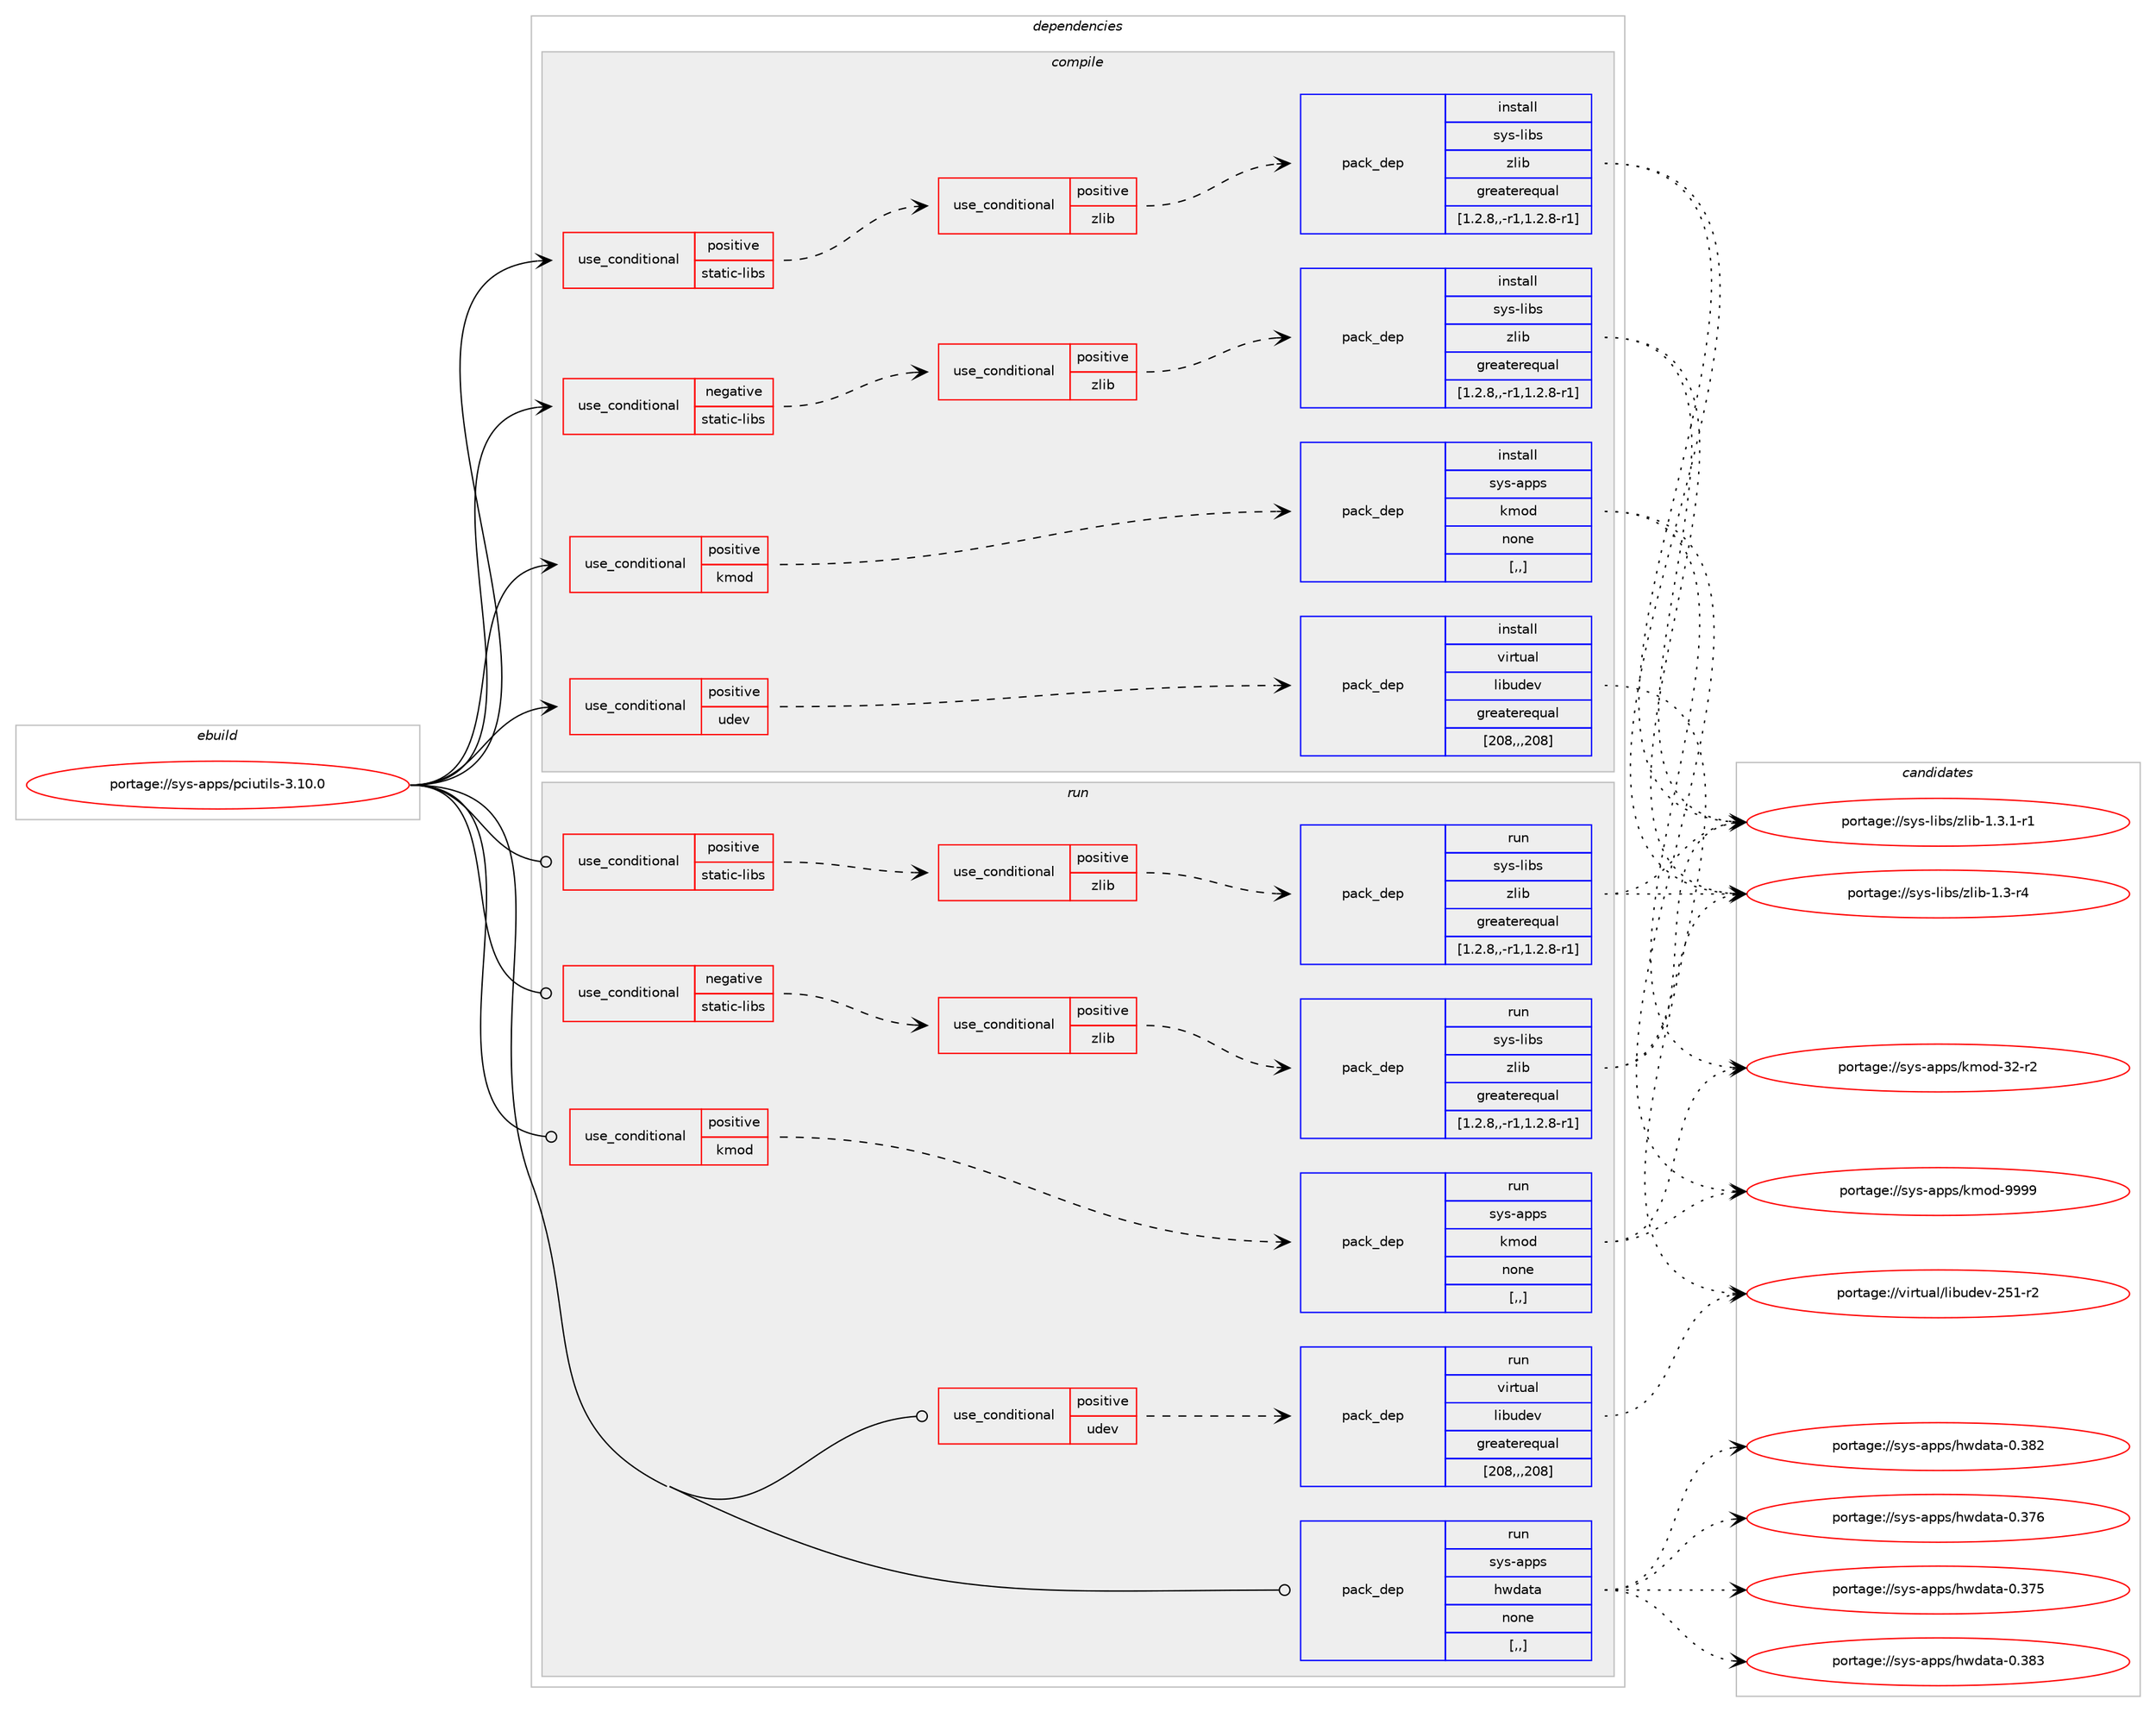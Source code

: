 digraph prolog {

# *************
# Graph options
# *************

newrank=true;
concentrate=true;
compound=true;
graph [rankdir=LR,fontname=Helvetica,fontsize=10,ranksep=1.5];#, ranksep=2.5, nodesep=0.2];
edge  [arrowhead=vee];
node  [fontname=Helvetica,fontsize=10];

# **********
# The ebuild
# **********

subgraph cluster_leftcol {
color=gray;
label=<<i>ebuild</i>>;
id [label="portage://sys-apps/pciutils-3.10.0", color=red, width=4, href="../sys-apps/pciutils-3.10.0.svg"];
}

# ****************
# The dependencies
# ****************

subgraph cluster_midcol {
color=gray;
label=<<i>dependencies</i>>;
subgraph cluster_compile {
fillcolor="#eeeeee";
style=filled;
label=<<i>compile</i>>;
subgraph cond111638 {
dependency422137 [label=<<TABLE BORDER="0" CELLBORDER="1" CELLSPACING="0" CELLPADDING="4"><TR><TD ROWSPAN="3" CELLPADDING="10">use_conditional</TD></TR><TR><TD>negative</TD></TR><TR><TD>static-libs</TD></TR></TABLE>>, shape=none, color=red];
subgraph cond111639 {
dependency422138 [label=<<TABLE BORDER="0" CELLBORDER="1" CELLSPACING="0" CELLPADDING="4"><TR><TD ROWSPAN="3" CELLPADDING="10">use_conditional</TD></TR><TR><TD>positive</TD></TR><TR><TD>zlib</TD></TR></TABLE>>, shape=none, color=red];
subgraph pack307576 {
dependency422139 [label=<<TABLE BORDER="0" CELLBORDER="1" CELLSPACING="0" CELLPADDING="4" WIDTH="220"><TR><TD ROWSPAN="6" CELLPADDING="30">pack_dep</TD></TR><TR><TD WIDTH="110">install</TD></TR><TR><TD>sys-libs</TD></TR><TR><TD>zlib</TD></TR><TR><TD>greaterequal</TD></TR><TR><TD>[1.2.8,,-r1,1.2.8-r1]</TD></TR></TABLE>>, shape=none, color=blue];
}
dependency422138:e -> dependency422139:w [weight=20,style="dashed",arrowhead="vee"];
}
dependency422137:e -> dependency422138:w [weight=20,style="dashed",arrowhead="vee"];
}
id:e -> dependency422137:w [weight=20,style="solid",arrowhead="vee"];
subgraph cond111640 {
dependency422140 [label=<<TABLE BORDER="0" CELLBORDER="1" CELLSPACING="0" CELLPADDING="4"><TR><TD ROWSPAN="3" CELLPADDING="10">use_conditional</TD></TR><TR><TD>positive</TD></TR><TR><TD>kmod</TD></TR></TABLE>>, shape=none, color=red];
subgraph pack307577 {
dependency422141 [label=<<TABLE BORDER="0" CELLBORDER="1" CELLSPACING="0" CELLPADDING="4" WIDTH="220"><TR><TD ROWSPAN="6" CELLPADDING="30">pack_dep</TD></TR><TR><TD WIDTH="110">install</TD></TR><TR><TD>sys-apps</TD></TR><TR><TD>kmod</TD></TR><TR><TD>none</TD></TR><TR><TD>[,,]</TD></TR></TABLE>>, shape=none, color=blue];
}
dependency422140:e -> dependency422141:w [weight=20,style="dashed",arrowhead="vee"];
}
id:e -> dependency422140:w [weight=20,style="solid",arrowhead="vee"];
subgraph cond111641 {
dependency422142 [label=<<TABLE BORDER="0" CELLBORDER="1" CELLSPACING="0" CELLPADDING="4"><TR><TD ROWSPAN="3" CELLPADDING="10">use_conditional</TD></TR><TR><TD>positive</TD></TR><TR><TD>static-libs</TD></TR></TABLE>>, shape=none, color=red];
subgraph cond111642 {
dependency422143 [label=<<TABLE BORDER="0" CELLBORDER="1" CELLSPACING="0" CELLPADDING="4"><TR><TD ROWSPAN="3" CELLPADDING="10">use_conditional</TD></TR><TR><TD>positive</TD></TR><TR><TD>zlib</TD></TR></TABLE>>, shape=none, color=red];
subgraph pack307578 {
dependency422144 [label=<<TABLE BORDER="0" CELLBORDER="1" CELLSPACING="0" CELLPADDING="4" WIDTH="220"><TR><TD ROWSPAN="6" CELLPADDING="30">pack_dep</TD></TR><TR><TD WIDTH="110">install</TD></TR><TR><TD>sys-libs</TD></TR><TR><TD>zlib</TD></TR><TR><TD>greaterequal</TD></TR><TR><TD>[1.2.8,,-r1,1.2.8-r1]</TD></TR></TABLE>>, shape=none, color=blue];
}
dependency422143:e -> dependency422144:w [weight=20,style="dashed",arrowhead="vee"];
}
dependency422142:e -> dependency422143:w [weight=20,style="dashed",arrowhead="vee"];
}
id:e -> dependency422142:w [weight=20,style="solid",arrowhead="vee"];
subgraph cond111643 {
dependency422145 [label=<<TABLE BORDER="0" CELLBORDER="1" CELLSPACING="0" CELLPADDING="4"><TR><TD ROWSPAN="3" CELLPADDING="10">use_conditional</TD></TR><TR><TD>positive</TD></TR><TR><TD>udev</TD></TR></TABLE>>, shape=none, color=red];
subgraph pack307579 {
dependency422146 [label=<<TABLE BORDER="0" CELLBORDER="1" CELLSPACING="0" CELLPADDING="4" WIDTH="220"><TR><TD ROWSPAN="6" CELLPADDING="30">pack_dep</TD></TR><TR><TD WIDTH="110">install</TD></TR><TR><TD>virtual</TD></TR><TR><TD>libudev</TD></TR><TR><TD>greaterequal</TD></TR><TR><TD>[208,,,208]</TD></TR></TABLE>>, shape=none, color=blue];
}
dependency422145:e -> dependency422146:w [weight=20,style="dashed",arrowhead="vee"];
}
id:e -> dependency422145:w [weight=20,style="solid",arrowhead="vee"];
}
subgraph cluster_compileandrun {
fillcolor="#eeeeee";
style=filled;
label=<<i>compile and run</i>>;
}
subgraph cluster_run {
fillcolor="#eeeeee";
style=filled;
label=<<i>run</i>>;
subgraph cond111644 {
dependency422147 [label=<<TABLE BORDER="0" CELLBORDER="1" CELLSPACING="0" CELLPADDING="4"><TR><TD ROWSPAN="3" CELLPADDING="10">use_conditional</TD></TR><TR><TD>negative</TD></TR><TR><TD>static-libs</TD></TR></TABLE>>, shape=none, color=red];
subgraph cond111645 {
dependency422148 [label=<<TABLE BORDER="0" CELLBORDER="1" CELLSPACING="0" CELLPADDING="4"><TR><TD ROWSPAN="3" CELLPADDING="10">use_conditional</TD></TR><TR><TD>positive</TD></TR><TR><TD>zlib</TD></TR></TABLE>>, shape=none, color=red];
subgraph pack307580 {
dependency422149 [label=<<TABLE BORDER="0" CELLBORDER="1" CELLSPACING="0" CELLPADDING="4" WIDTH="220"><TR><TD ROWSPAN="6" CELLPADDING="30">pack_dep</TD></TR><TR><TD WIDTH="110">run</TD></TR><TR><TD>sys-libs</TD></TR><TR><TD>zlib</TD></TR><TR><TD>greaterequal</TD></TR><TR><TD>[1.2.8,,-r1,1.2.8-r1]</TD></TR></TABLE>>, shape=none, color=blue];
}
dependency422148:e -> dependency422149:w [weight=20,style="dashed",arrowhead="vee"];
}
dependency422147:e -> dependency422148:w [weight=20,style="dashed",arrowhead="vee"];
}
id:e -> dependency422147:w [weight=20,style="solid",arrowhead="odot"];
subgraph cond111646 {
dependency422150 [label=<<TABLE BORDER="0" CELLBORDER="1" CELLSPACING="0" CELLPADDING="4"><TR><TD ROWSPAN="3" CELLPADDING="10">use_conditional</TD></TR><TR><TD>positive</TD></TR><TR><TD>kmod</TD></TR></TABLE>>, shape=none, color=red];
subgraph pack307581 {
dependency422151 [label=<<TABLE BORDER="0" CELLBORDER="1" CELLSPACING="0" CELLPADDING="4" WIDTH="220"><TR><TD ROWSPAN="6" CELLPADDING="30">pack_dep</TD></TR><TR><TD WIDTH="110">run</TD></TR><TR><TD>sys-apps</TD></TR><TR><TD>kmod</TD></TR><TR><TD>none</TD></TR><TR><TD>[,,]</TD></TR></TABLE>>, shape=none, color=blue];
}
dependency422150:e -> dependency422151:w [weight=20,style="dashed",arrowhead="vee"];
}
id:e -> dependency422150:w [weight=20,style="solid",arrowhead="odot"];
subgraph cond111647 {
dependency422152 [label=<<TABLE BORDER="0" CELLBORDER="1" CELLSPACING="0" CELLPADDING="4"><TR><TD ROWSPAN="3" CELLPADDING="10">use_conditional</TD></TR><TR><TD>positive</TD></TR><TR><TD>static-libs</TD></TR></TABLE>>, shape=none, color=red];
subgraph cond111648 {
dependency422153 [label=<<TABLE BORDER="0" CELLBORDER="1" CELLSPACING="0" CELLPADDING="4"><TR><TD ROWSPAN="3" CELLPADDING="10">use_conditional</TD></TR><TR><TD>positive</TD></TR><TR><TD>zlib</TD></TR></TABLE>>, shape=none, color=red];
subgraph pack307582 {
dependency422154 [label=<<TABLE BORDER="0" CELLBORDER="1" CELLSPACING="0" CELLPADDING="4" WIDTH="220"><TR><TD ROWSPAN="6" CELLPADDING="30">pack_dep</TD></TR><TR><TD WIDTH="110">run</TD></TR><TR><TD>sys-libs</TD></TR><TR><TD>zlib</TD></TR><TR><TD>greaterequal</TD></TR><TR><TD>[1.2.8,,-r1,1.2.8-r1]</TD></TR></TABLE>>, shape=none, color=blue];
}
dependency422153:e -> dependency422154:w [weight=20,style="dashed",arrowhead="vee"];
}
dependency422152:e -> dependency422153:w [weight=20,style="dashed",arrowhead="vee"];
}
id:e -> dependency422152:w [weight=20,style="solid",arrowhead="odot"];
subgraph cond111649 {
dependency422155 [label=<<TABLE BORDER="0" CELLBORDER="1" CELLSPACING="0" CELLPADDING="4"><TR><TD ROWSPAN="3" CELLPADDING="10">use_conditional</TD></TR><TR><TD>positive</TD></TR><TR><TD>udev</TD></TR></TABLE>>, shape=none, color=red];
subgraph pack307583 {
dependency422156 [label=<<TABLE BORDER="0" CELLBORDER="1" CELLSPACING="0" CELLPADDING="4" WIDTH="220"><TR><TD ROWSPAN="6" CELLPADDING="30">pack_dep</TD></TR><TR><TD WIDTH="110">run</TD></TR><TR><TD>virtual</TD></TR><TR><TD>libudev</TD></TR><TR><TD>greaterequal</TD></TR><TR><TD>[208,,,208]</TD></TR></TABLE>>, shape=none, color=blue];
}
dependency422155:e -> dependency422156:w [weight=20,style="dashed",arrowhead="vee"];
}
id:e -> dependency422155:w [weight=20,style="solid",arrowhead="odot"];
subgraph pack307584 {
dependency422157 [label=<<TABLE BORDER="0" CELLBORDER="1" CELLSPACING="0" CELLPADDING="4" WIDTH="220"><TR><TD ROWSPAN="6" CELLPADDING="30">pack_dep</TD></TR><TR><TD WIDTH="110">run</TD></TR><TR><TD>sys-apps</TD></TR><TR><TD>hwdata</TD></TR><TR><TD>none</TD></TR><TR><TD>[,,]</TD></TR></TABLE>>, shape=none, color=blue];
}
id:e -> dependency422157:w [weight=20,style="solid",arrowhead="odot"];
}
}

# **************
# The candidates
# **************

subgraph cluster_choices {
rank=same;
color=gray;
label=<<i>candidates</i>>;

subgraph choice307576 {
color=black;
nodesep=1;
choice115121115451081059811547122108105984549465146494511449 [label="portage://sys-libs/zlib-1.3.1-r1", color=red, width=4,href="../sys-libs/zlib-1.3.1-r1.svg"];
choice11512111545108105981154712210810598454946514511452 [label="portage://sys-libs/zlib-1.3-r4", color=red, width=4,href="../sys-libs/zlib-1.3-r4.svg"];
dependency422139:e -> choice115121115451081059811547122108105984549465146494511449:w [style=dotted,weight="100"];
dependency422139:e -> choice11512111545108105981154712210810598454946514511452:w [style=dotted,weight="100"];
}
subgraph choice307577 {
color=black;
nodesep=1;
choice1151211154597112112115471071091111004557575757 [label="portage://sys-apps/kmod-9999", color=red, width=4,href="../sys-apps/kmod-9999.svg"];
choice1151211154597112112115471071091111004551504511450 [label="portage://sys-apps/kmod-32-r2", color=red, width=4,href="../sys-apps/kmod-32-r2.svg"];
dependency422141:e -> choice1151211154597112112115471071091111004557575757:w [style=dotted,weight="100"];
dependency422141:e -> choice1151211154597112112115471071091111004551504511450:w [style=dotted,weight="100"];
}
subgraph choice307578 {
color=black;
nodesep=1;
choice115121115451081059811547122108105984549465146494511449 [label="portage://sys-libs/zlib-1.3.1-r1", color=red, width=4,href="../sys-libs/zlib-1.3.1-r1.svg"];
choice11512111545108105981154712210810598454946514511452 [label="portage://sys-libs/zlib-1.3-r4", color=red, width=4,href="../sys-libs/zlib-1.3-r4.svg"];
dependency422144:e -> choice115121115451081059811547122108105984549465146494511449:w [style=dotted,weight="100"];
dependency422144:e -> choice11512111545108105981154712210810598454946514511452:w [style=dotted,weight="100"];
}
subgraph choice307579 {
color=black;
nodesep=1;
choice118105114116117971084710810598117100101118455053494511450 [label="portage://virtual/libudev-251-r2", color=red, width=4,href="../virtual/libudev-251-r2.svg"];
dependency422146:e -> choice118105114116117971084710810598117100101118455053494511450:w [style=dotted,weight="100"];
}
subgraph choice307580 {
color=black;
nodesep=1;
choice115121115451081059811547122108105984549465146494511449 [label="portage://sys-libs/zlib-1.3.1-r1", color=red, width=4,href="../sys-libs/zlib-1.3.1-r1.svg"];
choice11512111545108105981154712210810598454946514511452 [label="portage://sys-libs/zlib-1.3-r4", color=red, width=4,href="../sys-libs/zlib-1.3-r4.svg"];
dependency422149:e -> choice115121115451081059811547122108105984549465146494511449:w [style=dotted,weight="100"];
dependency422149:e -> choice11512111545108105981154712210810598454946514511452:w [style=dotted,weight="100"];
}
subgraph choice307581 {
color=black;
nodesep=1;
choice1151211154597112112115471071091111004557575757 [label="portage://sys-apps/kmod-9999", color=red, width=4,href="../sys-apps/kmod-9999.svg"];
choice1151211154597112112115471071091111004551504511450 [label="portage://sys-apps/kmod-32-r2", color=red, width=4,href="../sys-apps/kmod-32-r2.svg"];
dependency422151:e -> choice1151211154597112112115471071091111004557575757:w [style=dotted,weight="100"];
dependency422151:e -> choice1151211154597112112115471071091111004551504511450:w [style=dotted,weight="100"];
}
subgraph choice307582 {
color=black;
nodesep=1;
choice115121115451081059811547122108105984549465146494511449 [label="portage://sys-libs/zlib-1.3.1-r1", color=red, width=4,href="../sys-libs/zlib-1.3.1-r1.svg"];
choice11512111545108105981154712210810598454946514511452 [label="portage://sys-libs/zlib-1.3-r4", color=red, width=4,href="../sys-libs/zlib-1.3-r4.svg"];
dependency422154:e -> choice115121115451081059811547122108105984549465146494511449:w [style=dotted,weight="100"];
dependency422154:e -> choice11512111545108105981154712210810598454946514511452:w [style=dotted,weight="100"];
}
subgraph choice307583 {
color=black;
nodesep=1;
choice118105114116117971084710810598117100101118455053494511450 [label="portage://virtual/libudev-251-r2", color=red, width=4,href="../virtual/libudev-251-r2.svg"];
dependency422156:e -> choice118105114116117971084710810598117100101118455053494511450:w [style=dotted,weight="100"];
}
subgraph choice307584 {
color=black;
nodesep=1;
choice1151211154597112112115471041191009711697454846515651 [label="portage://sys-apps/hwdata-0.383", color=red, width=4,href="../sys-apps/hwdata-0.383.svg"];
choice1151211154597112112115471041191009711697454846515650 [label="portage://sys-apps/hwdata-0.382", color=red, width=4,href="../sys-apps/hwdata-0.382.svg"];
choice1151211154597112112115471041191009711697454846515554 [label="portage://sys-apps/hwdata-0.376", color=red, width=4,href="../sys-apps/hwdata-0.376.svg"];
choice1151211154597112112115471041191009711697454846515553 [label="portage://sys-apps/hwdata-0.375", color=red, width=4,href="../sys-apps/hwdata-0.375.svg"];
dependency422157:e -> choice1151211154597112112115471041191009711697454846515651:w [style=dotted,weight="100"];
dependency422157:e -> choice1151211154597112112115471041191009711697454846515650:w [style=dotted,weight="100"];
dependency422157:e -> choice1151211154597112112115471041191009711697454846515554:w [style=dotted,weight="100"];
dependency422157:e -> choice1151211154597112112115471041191009711697454846515553:w [style=dotted,weight="100"];
}
}

}
